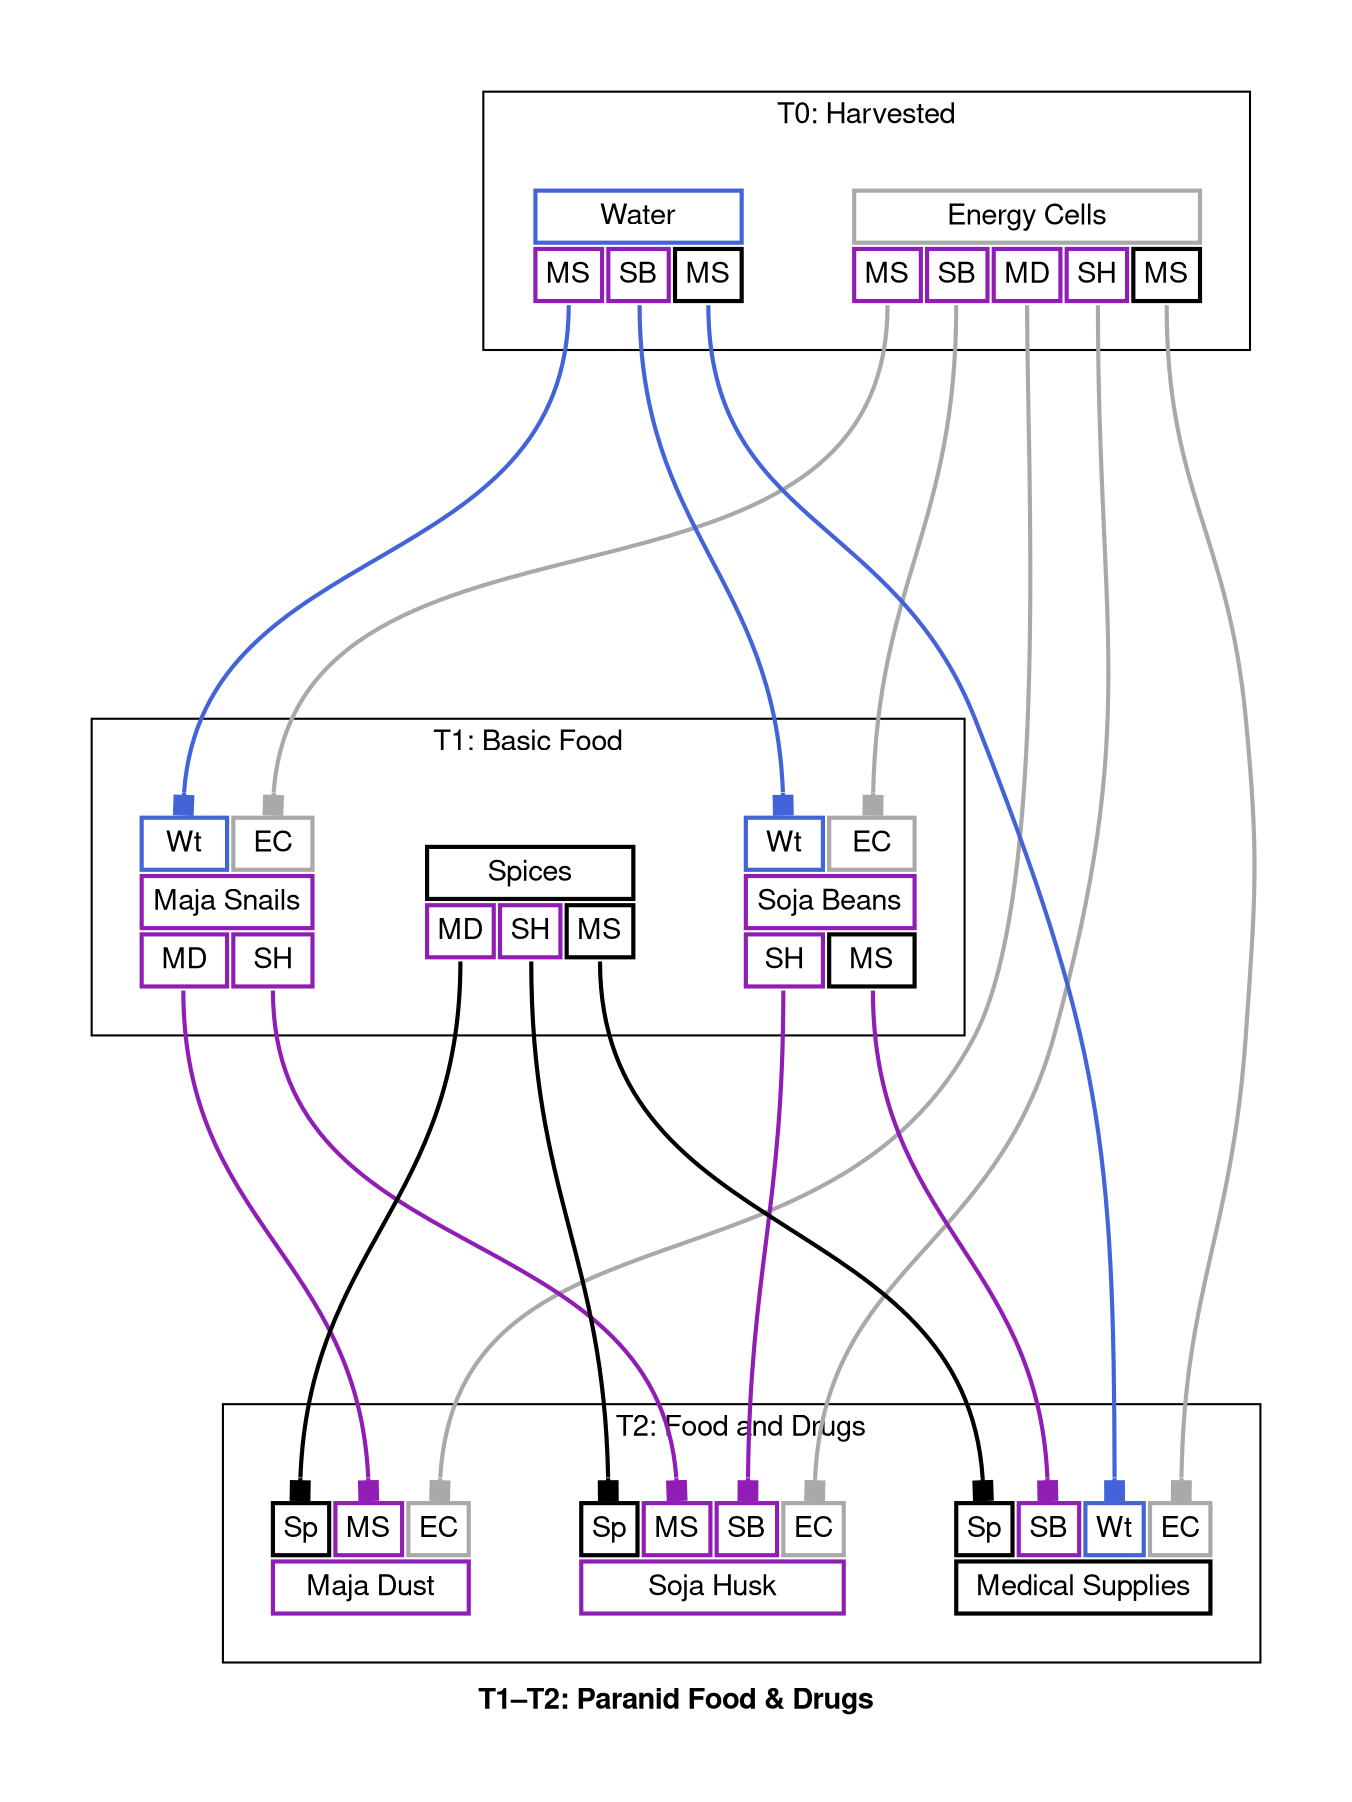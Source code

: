 digraph "X4 Economy" {
	edge [arrowType=normal]
	compound=true fontname="Helvetica,Arial,sans-serif"
	label=<<b>T1–T2: Paranid Food &amp; Drugs</b>>
	graph [nodesep=0.3 pad=0.5 ranksep=3]
	node [color=slategray1 fontname="Helvetica,Arial,sans-serif" margin=0.2 penwidth=2.0 shape=plaintext]
	edge [arrowhead=normal arrowsize=1.0 fontname="Helvetica,Arial,sans-serif" headport=n penwidth=2.0 tailport=s]
	subgraph 0 {
		cluster=true label="T0: Harvested"
		energy_cells [label=<<table border="0" cellborder="2" cellpadding="4" cellspacing="1" fixedsize="false" id="energy_cells" port="output">
  
  <tr>
    <td align="text" bgcolor="white" color="#a9a9a9" colspan="5">Energy Cells</td>
  </tr>
  
    <tr>
      
        <td align="text" bgcolor="white" color="#911eb4" port="maja_snails">MS</td>
      
        <td align="text" bgcolor="white" color="#911eb4" port="soja_beans">SB</td>
      
        <td align="text" bgcolor="white" color="#911eb4" port="maja_dust">MD</td>
      
        <td align="text" bgcolor="white" color="#911eb4" port="soja_husk">SH</td>
      
        <td align="text" bgcolor="white" color="#000000" port="medical_supplies">MS</td>
      
    </tr>
  
</table>>]
		water [label=<<table border="0" cellborder="2" cellpadding="4" cellspacing="1" fixedsize="false" id="water" port="output">
  
  <tr>
    <td align="text" bgcolor="white" color="#4363d8" colspan="3">Water</td>
  </tr>
  
    <tr>
      
        <td align="text" bgcolor="white" color="#911eb4" port="maja_snails">MS</td>
      
        <td align="text" bgcolor="white" color="#911eb4" port="soja_beans">SB</td>
      
        <td align="text" bgcolor="white" color="#000000" port="medical_supplies">MS</td>
      
    </tr>
  
</table>>]
	}
	subgraph 1 {
		cluster=true label="T1: Basic Food"
		maja_snails [label=<<table border="0" cellborder="2" cellpadding="4" cellspacing="1" fixedsize="false" id="maja_snails" port="output">
  
    <tr>
      
        <td align="text" bgcolor="white" color="#4363d8" port="water">Wt</td>
      
        <td align="text" bgcolor="white" color="#a9a9a9" port="energy_cells">EC</td>
      
    </tr>
  
  <tr>
    <td align="text" bgcolor="white" color="#911eb4" colspan="2">Maja Snails</td>
  </tr>
  
    <tr>
      
        <td align="text" bgcolor="white" color="#911eb4" port="maja_dust">MD</td>
      
        <td align="text" bgcolor="white" color="#911eb4" port="soja_husk">SH</td>
      
    </tr>
  
</table>>]
		soja_beans [label=<<table border="0" cellborder="2" cellpadding="4" cellspacing="1" fixedsize="false" id="soja_beans" port="output">
  
    <tr>
      
        <td align="text" bgcolor="white" color="#4363d8" port="water">Wt</td>
      
        <td align="text" bgcolor="white" color="#a9a9a9" port="energy_cells">EC</td>
      
    </tr>
  
  <tr>
    <td align="text" bgcolor="white" color="#911eb4" colspan="2">Soja Beans</td>
  </tr>
  
    <tr>
      
        <td align="text" bgcolor="white" color="#911eb4" port="soja_husk">SH</td>
      
        <td align="text" bgcolor="white" color="#000000" port="medical_supplies">MS</td>
      
    </tr>
  
</table>>]
		spices [label=<<table border="0" cellborder="2" cellpadding="4" cellspacing="1" fixedsize="false" id="spices" port="output">
  
  <tr>
    <td align="text" bgcolor="white" color="#000000" colspan="3">Spices</td>
  </tr>
  
    <tr>
      
        <td align="text" bgcolor="white" color="#911eb4" port="maja_dust">MD</td>
      
        <td align="text" bgcolor="white" color="#911eb4" port="soja_husk">SH</td>
      
        <td align="text" bgcolor="white" color="#000000" port="medical_supplies">MS</td>
      
    </tr>
  
</table>>]
	}
	subgraph 2 {
		cluster=true label="T2: Food and Drugs"
		maja_dust [label=<<table border="0" cellborder="2" cellpadding="4" cellspacing="1" fixedsize="false" id="maja_dust" port="output">
  
    <tr>
      
        <td align="text" bgcolor="white" color="#000000" port="spices">Sp</td>
      
        <td align="text" bgcolor="white" color="#911eb4" port="maja_snails">MS</td>
      
        <td align="text" bgcolor="white" color="#a9a9a9" port="energy_cells">EC</td>
      
    </tr>
  
  <tr>
    <td align="text" bgcolor="white" color="#911eb4" colspan="3">Maja Dust</td>
  </tr>
  
</table>>]
		medical_supplies [label=<<table border="0" cellborder="2" cellpadding="4" cellspacing="1" fixedsize="false" id="medical_supplies" port="output">
  
    <tr>
      
        <td align="text" bgcolor="white" color="#000000" port="spices">Sp</td>
      
        <td align="text" bgcolor="white" color="#911eb4" port="soja_beans">SB</td>
      
        <td align="text" bgcolor="white" color="#4363d8" port="water">Wt</td>
      
        <td align="text" bgcolor="white" color="#a9a9a9" port="energy_cells">EC</td>
      
    </tr>
  
  <tr>
    <td align="text" bgcolor="white" color="#000000" colspan="4">Medical Supplies</td>
  </tr>
  
</table>>]
		soja_husk [label=<<table border="0" cellborder="2" cellpadding="4" cellspacing="1" fixedsize="false" id="soja_husk" port="output">
  
    <tr>
      
        <td align="text" bgcolor="white" color="#000000" port="spices">Sp</td>
      
        <td align="text" bgcolor="white" color="#911eb4" port="maja_snails">MS</td>
      
        <td align="text" bgcolor="white" color="#911eb4" port="soja_beans">SB</td>
      
        <td align="text" bgcolor="white" color="#a9a9a9" port="energy_cells">EC</td>
      
    </tr>
  
  <tr>
    <td align="text" bgcolor="white" color="#911eb4" colspan="4">Soja Husk</td>
  </tr>
  
</table>>]
	}
	energy_cells:maja_snails:s -> maja_snails:energy_cells:n [arrowhead=box color="#a9a9a9" weight=1.0]
	water:maja_snails:s -> maja_snails:water:n [arrowhead=box color="#4363d8" weight=1.0]
	energy_cells:soja_beans:s -> soja_beans:energy_cells:n [arrowhead=box color="#a9a9a9" weight=1.0]
	water:soja_beans:s -> soja_beans:water:n [arrowhead=box color="#4363d8" weight=1.0]
	energy_cells:maja_dust:s -> maja_dust:energy_cells:n [arrowhead=box color="#a9a9a9" weight=1.0]
	maja_snails:maja_dust:s -> maja_dust:maja_snails:n [arrowhead=box color="#911eb4" weight=1.0]
	spices:maja_dust:s -> maja_dust:spices:n [arrowhead=box color="#000000" weight=1.0]
	energy_cells:soja_husk:s -> soja_husk:energy_cells:n [arrowhead=box color="#a9a9a9" weight=1.0]
	maja_snails:soja_husk:s -> soja_husk:maja_snails:n [arrowhead=box color="#911eb4" weight=1.0]
	soja_beans:soja_husk:s -> soja_husk:soja_beans:n [arrowhead=box color="#911eb4" weight=1.0]
	spices:soja_husk:s -> soja_husk:spices:n [arrowhead=box color="#000000" weight=1.0]
	energy_cells:medical_supplies:s -> medical_supplies:energy_cells:n [arrowhead=box color="#a9a9a9" weight=1.0]
	soja_beans:medical_supplies:s -> medical_supplies:soja_beans:n [arrowhead=box color="#911eb4" weight=1.0]
	spices:medical_supplies:s -> medical_supplies:spices:n [arrowhead=box color="#000000" weight=1.0]
	water:medical_supplies:s -> medical_supplies:water:n [arrowhead=box color="#4363d8" weight=1.0]
}
